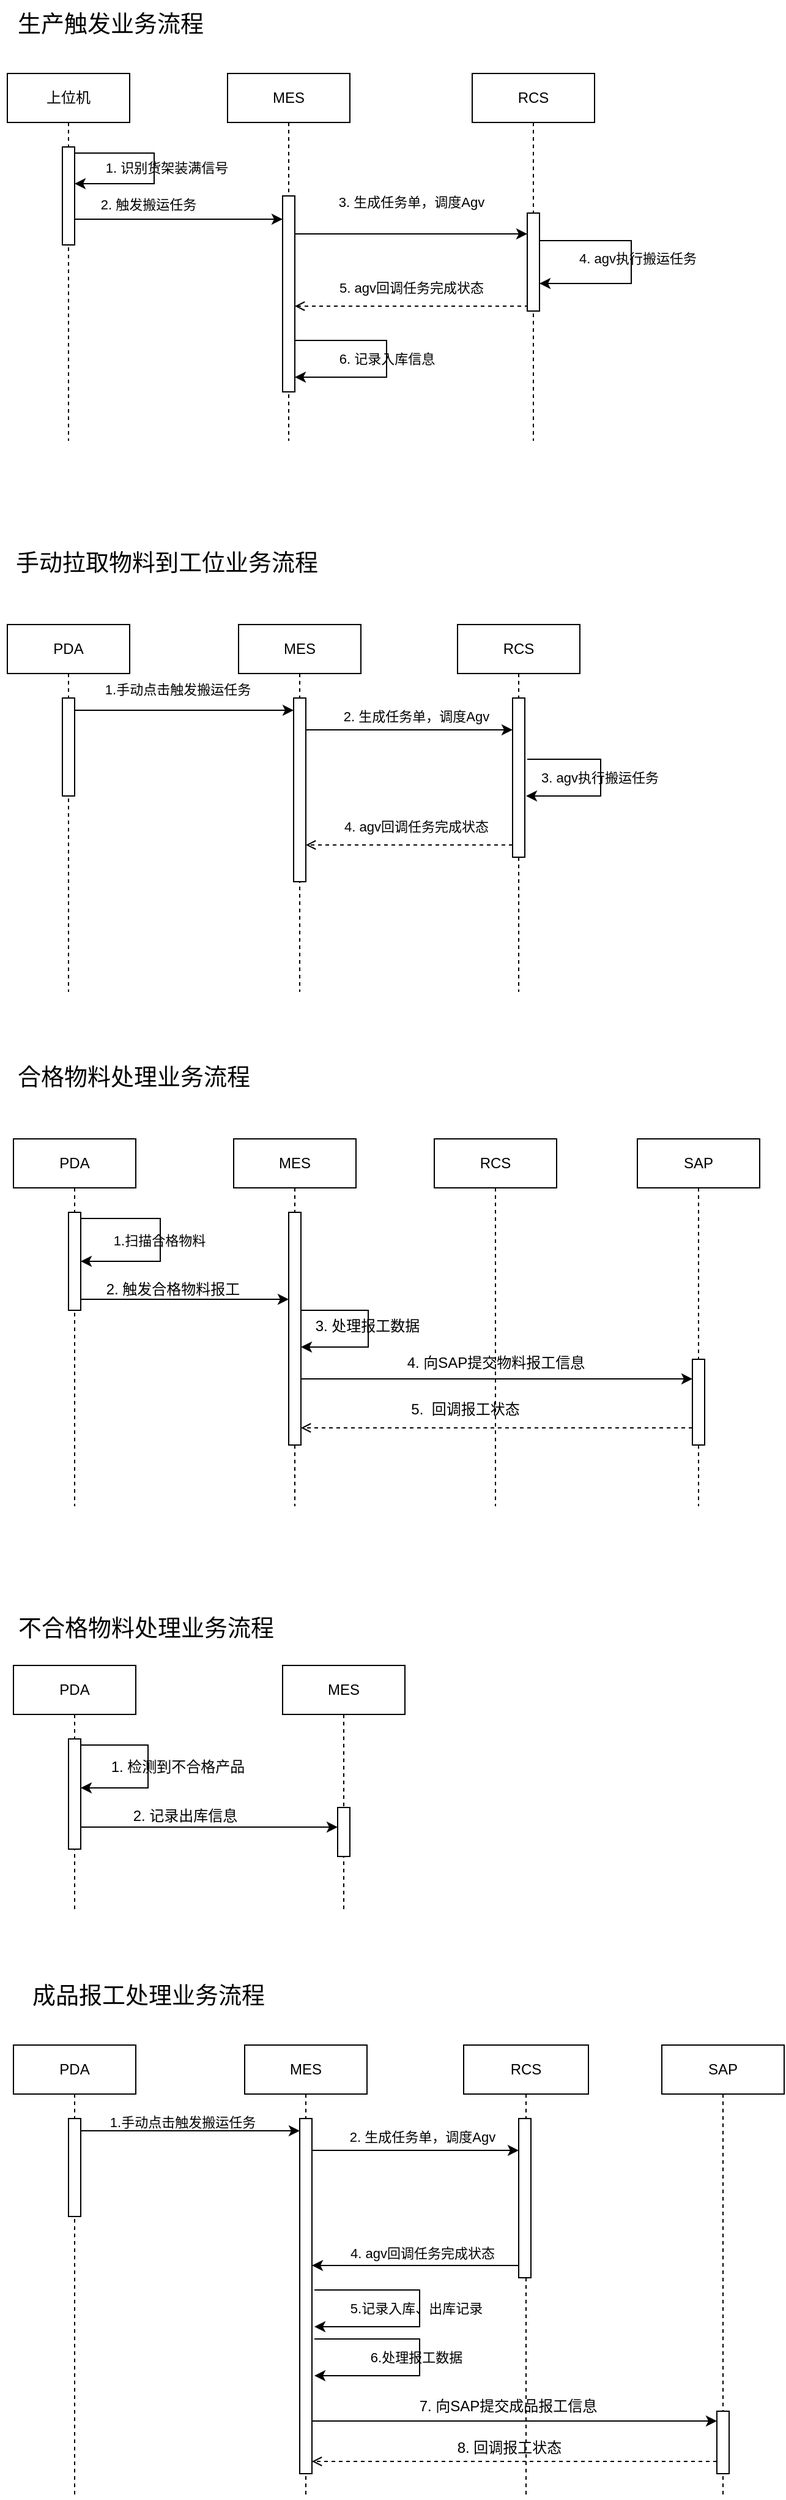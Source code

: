 <mxfile version="24.8.2">
  <diagram name="第 1 页" id="KBllRR8JV2qq2Y_q4-QD">
    <mxGraphModel dx="2100" dy="1138" grid="1" gridSize="10" guides="1" tooltips="1" connect="1" arrows="1" fold="1" page="1" pageScale="1" pageWidth="827" pageHeight="1169" math="0" shadow="0">
      <root>
        <mxCell id="0" />
        <mxCell id="1" parent="0" />
        <mxCell id="6QF6XNmBkioUWHS-vhsG-235" value="MES" style="shape=umlLifeline;perimeter=lifelinePerimeter;whiteSpace=wrap;html=1;container=1;dropTarget=0;collapsible=0;recursiveResize=0;outlineConnect=0;portConstraint=eastwest;newEdgeStyle={&quot;curved&quot;:0,&quot;rounded&quot;:0};" vertex="1" parent="1">
          <mxGeometry x="295" y="1420" width="100" height="200" as="geometry" />
        </mxCell>
        <mxCell id="6QF6XNmBkioUWHS-vhsG-241" value="" style="html=1;points=[[0,0,0,0,5],[0,1,0,0,-5],[1,0,0,0,5],[1,1,0,0,-5]];perimeter=orthogonalPerimeter;outlineConnect=0;targetShapes=umlLifeline;portConstraint=eastwest;newEdgeStyle={&quot;curved&quot;:0,&quot;rounded&quot;:0};" vertex="1" parent="6QF6XNmBkioUWHS-vhsG-235">
          <mxGeometry x="45" y="116" width="10" height="40" as="geometry" />
        </mxCell>
        <mxCell id="6QF6XNmBkioUWHS-vhsG-93" value="上位机" style="shape=umlLifeline;perimeter=lifelinePerimeter;whiteSpace=wrap;html=1;container=1;dropTarget=0;collapsible=0;recursiveResize=0;outlineConnect=0;portConstraint=eastwest;newEdgeStyle={&quot;curved&quot;:0,&quot;rounded&quot;:0};" vertex="1" parent="1">
          <mxGeometry x="70" y="120" width="100" height="300" as="geometry" />
        </mxCell>
        <mxCell id="6QF6XNmBkioUWHS-vhsG-96" value="" style="html=1;points=[[0,0,0,0,5],[0,1,0,0,-5],[1,0,0,0,5],[1,1,0,0,-5]];perimeter=orthogonalPerimeter;outlineConnect=0;targetShapes=umlLifeline;portConstraint=eastwest;newEdgeStyle={&quot;curved&quot;:0,&quot;rounded&quot;:0};" vertex="1" parent="6QF6XNmBkioUWHS-vhsG-93">
          <mxGeometry x="45" y="60" width="10" height="80" as="geometry" />
        </mxCell>
        <mxCell id="6QF6XNmBkioUWHS-vhsG-98" style="edgeStyle=orthogonalEdgeStyle;rounded=0;orthogonalLoop=1;jettySize=auto;html=1;curved=0;exitX=1;exitY=0;exitDx=0;exitDy=5;exitPerimeter=0;" edge="1" parent="6QF6XNmBkioUWHS-vhsG-93" source="6QF6XNmBkioUWHS-vhsG-96" target="6QF6XNmBkioUWHS-vhsG-96">
          <mxGeometry relative="1" as="geometry">
            <Array as="points">
              <mxPoint x="120" y="65" />
              <mxPoint x="120" y="90" />
            </Array>
          </mxGeometry>
        </mxCell>
        <mxCell id="6QF6XNmBkioUWHS-vhsG-94" value="MES" style="shape=umlLifeline;perimeter=lifelinePerimeter;whiteSpace=wrap;html=1;container=1;dropTarget=0;collapsible=0;recursiveResize=0;outlineConnect=0;portConstraint=eastwest;newEdgeStyle={&quot;curved&quot;:0,&quot;rounded&quot;:0};" vertex="1" parent="1">
          <mxGeometry x="250" y="120" width="100" height="300" as="geometry" />
        </mxCell>
        <mxCell id="6QF6XNmBkioUWHS-vhsG-97" value="" style="html=1;points=[[0,0,0,0,5],[0,1,0,0,-5],[1,0,0,0,5],[1,1,0,0,-5]];perimeter=orthogonalPerimeter;outlineConnect=0;targetShapes=umlLifeline;portConstraint=eastwest;newEdgeStyle={&quot;curved&quot;:0,&quot;rounded&quot;:0};" vertex="1" parent="6QF6XNmBkioUWHS-vhsG-94">
          <mxGeometry x="45" y="100" width="10" height="160" as="geometry" />
        </mxCell>
        <mxCell id="6QF6XNmBkioUWHS-vhsG-126" style="edgeStyle=orthogonalEdgeStyle;rounded=0;orthogonalLoop=1;jettySize=auto;html=1;curved=0;" edge="1" parent="6QF6XNmBkioUWHS-vhsG-94" source="6QF6XNmBkioUWHS-vhsG-97" target="6QF6XNmBkioUWHS-vhsG-94">
          <mxGeometry relative="1" as="geometry">
            <mxPoint x="80" y="200" as="sourcePoint" />
            <mxPoint x="80" y="275" as="targetPoint" />
            <Array as="points">
              <mxPoint x="70" y="220" />
            </Array>
          </mxGeometry>
        </mxCell>
        <mxCell id="6QF6XNmBkioUWHS-vhsG-95" value="RCS" style="shape=umlLifeline;perimeter=lifelinePerimeter;whiteSpace=wrap;html=1;container=1;dropTarget=0;collapsible=0;recursiveResize=0;outlineConnect=0;portConstraint=eastwest;newEdgeStyle={&quot;curved&quot;:0,&quot;rounded&quot;:0};" vertex="1" parent="1">
          <mxGeometry x="450" y="120" width="100" height="300" as="geometry" />
        </mxCell>
        <mxCell id="6QF6XNmBkioUWHS-vhsG-104" value="" style="html=1;points=[[0,0,0,0,5],[0,1,0,0,-5],[1,0,0,0,5],[1,1,0,0,-5]];perimeter=orthogonalPerimeter;outlineConnect=0;targetShapes=umlLifeline;portConstraint=eastwest;newEdgeStyle={&quot;curved&quot;:0,&quot;rounded&quot;:0};" vertex="1" parent="6QF6XNmBkioUWHS-vhsG-95">
          <mxGeometry x="45" y="114" width="10" height="80" as="geometry" />
        </mxCell>
        <mxCell id="6QF6XNmBkioUWHS-vhsG-109" style="edgeStyle=orthogonalEdgeStyle;rounded=0;orthogonalLoop=1;jettySize=auto;html=1;curved=0;exitX=1;exitY=0;exitDx=0;exitDy=5;exitPerimeter=0;" edge="1" parent="6QF6XNmBkioUWHS-vhsG-95">
          <mxGeometry relative="1" as="geometry">
            <mxPoint x="55" y="136.5" as="sourcePoint" />
            <mxPoint x="55" y="171.5" as="targetPoint" />
            <Array as="points">
              <mxPoint x="130" y="136.5" />
              <mxPoint x="130" y="171.5" />
            </Array>
          </mxGeometry>
        </mxCell>
        <mxCell id="6QF6XNmBkioUWHS-vhsG-102" value="&lt;span style=&quot;font-size: 11px;&quot;&gt;1. 识别货架装满信号&lt;/span&gt;" style="text;html=1;align=center;verticalAlign=middle;resizable=0;points=[];autosize=1;strokeColor=none;fillColor=none;fontSize=11;" vertex="1" parent="1">
          <mxGeometry x="140" y="182" width="120" height="30" as="geometry" />
        </mxCell>
        <mxCell id="6QF6XNmBkioUWHS-vhsG-105" style="edgeStyle=orthogonalEdgeStyle;rounded=0;orthogonalLoop=1;jettySize=auto;html=1;curved=0;exitX=1;exitY=0;exitDx=0;exitDy=5;exitPerimeter=0;" edge="1" parent="1" target="6QF6XNmBkioUWHS-vhsG-104">
          <mxGeometry relative="1" as="geometry">
            <mxPoint x="305" y="250" as="sourcePoint" />
            <mxPoint x="480" y="250" as="targetPoint" />
            <Array as="points">
              <mxPoint x="305" y="251" />
            </Array>
          </mxGeometry>
        </mxCell>
        <mxCell id="6QF6XNmBkioUWHS-vhsG-106" value="&lt;font style=&quot;font-size: 11px;&quot;&gt;3. 生成任务单，调度Agv&lt;/font&gt;" style="text;html=1;align=center;verticalAlign=middle;resizable=0;points=[];autosize=1;strokeColor=none;fillColor=none;fontSize=11;" vertex="1" parent="1">
          <mxGeometry x="330" y="210" width="140" height="30" as="geometry" />
        </mxCell>
        <mxCell id="6QF6XNmBkioUWHS-vhsG-108" style="edgeStyle=orthogonalEdgeStyle;rounded=0;orthogonalLoop=1;jettySize=auto;html=1;curved=0;exitX=0;exitY=1;exitDx=0;exitDy=-5;exitPerimeter=0;dashed=1;endArrow=open;endFill=0;" edge="1" parent="1" source="6QF6XNmBkioUWHS-vhsG-104" target="6QF6XNmBkioUWHS-vhsG-97">
          <mxGeometry relative="1" as="geometry">
            <Array as="points">
              <mxPoint x="350" y="310" />
              <mxPoint x="350" y="310" />
            </Array>
          </mxGeometry>
        </mxCell>
        <mxCell id="6QF6XNmBkioUWHS-vhsG-110" value="4. agv执行搬运任务" style="text;html=1;align=center;verticalAlign=middle;resizable=0;points=[];autosize=1;strokeColor=none;fillColor=none;fontSize=11;" vertex="1" parent="1">
          <mxGeometry x="525" y="256" width="120" height="30" as="geometry" />
        </mxCell>
        <mxCell id="6QF6XNmBkioUWHS-vhsG-112" value="&lt;span style=&quot;font-size: 11px;&quot;&gt;5. agv回调任务完成状态&lt;/span&gt;" style="text;html=1;align=center;verticalAlign=middle;resizable=0;points=[];autosize=1;strokeColor=none;fillColor=none;fontSize=11;" vertex="1" parent="1">
          <mxGeometry x="330" y="280" width="140" height="30" as="geometry" />
        </mxCell>
        <mxCell id="6QF6XNmBkioUWHS-vhsG-128" style="edgeStyle=orthogonalEdgeStyle;rounded=0;orthogonalLoop=1;jettySize=auto;html=1;curved=0;exitX=1;exitY=0;exitDx=0;exitDy=5;exitPerimeter=0;" edge="1" parent="1">
          <mxGeometry relative="1" as="geometry">
            <mxPoint x="305" y="338" as="sourcePoint" />
            <mxPoint x="305" y="368" as="targetPoint" />
            <Array as="points">
              <mxPoint x="380" y="338" />
              <mxPoint x="380" y="368" />
            </Array>
          </mxGeometry>
        </mxCell>
        <mxCell id="6QF6XNmBkioUWHS-vhsG-129" value="6. 记录入库信息" style="text;html=1;align=center;verticalAlign=middle;resizable=0;points=[];autosize=1;strokeColor=none;fillColor=none;fontSize=11;" vertex="1" parent="1">
          <mxGeometry x="330" y="338" width="100" height="30" as="geometry" />
        </mxCell>
        <mxCell id="6QF6XNmBkioUWHS-vhsG-134" value="PDA" style="shape=umlLifeline;perimeter=lifelinePerimeter;whiteSpace=wrap;html=1;container=1;dropTarget=0;collapsible=0;recursiveResize=0;outlineConnect=0;portConstraint=eastwest;newEdgeStyle={&quot;curved&quot;:0,&quot;rounded&quot;:0};" vertex="1" parent="1">
          <mxGeometry x="70" y="570" width="100" height="300" as="geometry" />
        </mxCell>
        <mxCell id="6QF6XNmBkioUWHS-vhsG-141" value="" style="html=1;points=[[0,0,0,0,5],[0,1,0,0,-5],[1,0,0,0,5],[1,1,0,0,-5]];perimeter=orthogonalPerimeter;outlineConnect=0;targetShapes=umlLifeline;portConstraint=eastwest;newEdgeStyle={&quot;curved&quot;:0,&quot;rounded&quot;:0};" vertex="1" parent="6QF6XNmBkioUWHS-vhsG-134">
          <mxGeometry x="45" y="60" width="10" height="80" as="geometry" />
        </mxCell>
        <mxCell id="6QF6XNmBkioUWHS-vhsG-135" value="RCS" style="shape=umlLifeline;perimeter=lifelinePerimeter;whiteSpace=wrap;html=1;container=1;dropTarget=0;collapsible=0;recursiveResize=0;outlineConnect=0;portConstraint=eastwest;newEdgeStyle={&quot;curved&quot;:0,&quot;rounded&quot;:0};" vertex="1" parent="1">
          <mxGeometry x="438" y="570" width="100" height="300" as="geometry" />
        </mxCell>
        <mxCell id="6QF6XNmBkioUWHS-vhsG-145" value="" style="html=1;points=[[0,0,0,0,5],[0,1,0,0,-5],[1,0,0,0,5],[1,1,0,0,-5]];perimeter=orthogonalPerimeter;outlineConnect=0;targetShapes=umlLifeline;portConstraint=eastwest;newEdgeStyle={&quot;curved&quot;:0,&quot;rounded&quot;:0};" vertex="1" parent="6QF6XNmBkioUWHS-vhsG-135">
          <mxGeometry x="45" y="60" width="10" height="130" as="geometry" />
        </mxCell>
        <mxCell id="6QF6XNmBkioUWHS-vhsG-136" value="MES" style="shape=umlLifeline;perimeter=lifelinePerimeter;whiteSpace=wrap;html=1;container=1;dropTarget=0;collapsible=0;recursiveResize=0;outlineConnect=0;portConstraint=eastwest;newEdgeStyle={&quot;curved&quot;:0,&quot;rounded&quot;:0};" vertex="1" parent="1">
          <mxGeometry x="259" y="570" width="100" height="300" as="geometry" />
        </mxCell>
        <mxCell id="6QF6XNmBkioUWHS-vhsG-147" value="" style="html=1;points=[[0,0,0,0,5],[0,1,0,0,-5],[1,0,0,0,5],[1,1,0,0,-5]];perimeter=orthogonalPerimeter;outlineConnect=0;targetShapes=umlLifeline;portConstraint=eastwest;newEdgeStyle={&quot;curved&quot;:0,&quot;rounded&quot;:0};" vertex="1" parent="6QF6XNmBkioUWHS-vhsG-136">
          <mxGeometry x="45" y="60" width="10" height="150" as="geometry" />
        </mxCell>
        <mxCell id="6QF6XNmBkioUWHS-vhsG-137" value="2. 触发搬运任务" style="text;html=1;align=center;verticalAlign=middle;resizable=0;points=[];autosize=1;strokeColor=none;fillColor=none;fontSize=11;" vertex="1" parent="1">
          <mxGeometry x="135" y="212" width="100" height="30" as="geometry" />
        </mxCell>
        <mxCell id="6QF6XNmBkioUWHS-vhsG-140" style="edgeStyle=orthogonalEdgeStyle;rounded=0;orthogonalLoop=1;jettySize=auto;html=1;curved=0;exitX=1;exitY=1;exitDx=0;exitDy=-5;exitPerimeter=0;" edge="1" parent="1">
          <mxGeometry relative="1" as="geometry">
            <mxPoint x="125" y="239" as="sourcePoint" />
            <mxPoint x="295" y="239" as="targetPoint" />
            <Array as="points">
              <mxPoint x="260" y="239" />
              <mxPoint x="260" y="239" />
            </Array>
          </mxGeometry>
        </mxCell>
        <mxCell id="6QF6XNmBkioUWHS-vhsG-149" style="edgeStyle=orthogonalEdgeStyle;rounded=0;orthogonalLoop=1;jettySize=auto;html=1;curved=0;exitX=1;exitY=0;exitDx=0;exitDy=5;exitPerimeter=0;entryX=0;entryY=0;entryDx=0;entryDy=5;entryPerimeter=0;" edge="1" parent="1">
          <mxGeometry relative="1" as="geometry">
            <mxPoint x="125" y="640" as="sourcePoint" />
            <mxPoint x="304" y="640" as="targetPoint" />
          </mxGeometry>
        </mxCell>
        <mxCell id="6QF6XNmBkioUWHS-vhsG-151" style="edgeStyle=orthogonalEdgeStyle;rounded=0;orthogonalLoop=1;jettySize=auto;html=1;curved=0;exitX=1;exitY=0;exitDx=0;exitDy=5;exitPerimeter=0;entryX=0;entryY=0;entryDx=0;entryDy=5;entryPerimeter=0;" edge="1" parent="1">
          <mxGeometry relative="1" as="geometry">
            <mxPoint x="314" y="656" as="sourcePoint" />
            <mxPoint x="483" y="656" as="targetPoint" />
          </mxGeometry>
        </mxCell>
        <mxCell id="6QF6XNmBkioUWHS-vhsG-152" value="1.手动点击触发搬运任务" style="text;html=1;align=center;verticalAlign=middle;resizable=0;points=[];autosize=1;strokeColor=none;fillColor=none;fontSize=11;" vertex="1" parent="1">
          <mxGeometry x="139" y="608" width="140" height="30" as="geometry" />
        </mxCell>
        <mxCell id="6QF6XNmBkioUWHS-vhsG-154" value="&lt;span style=&quot;color: rgba(0, 0, 0, 0); font-family: monospace; font-size: 0px; text-align: start;&quot;&gt;%3CmxGraphModel%3E%3Croot%3E%3CmxCell%20id%3D%220%22%2F%3E%3CmxCell%20id%3D%221%22%20parent%3D%220%22%2F%3E%3CmxCell%20id%3D%222%22%20value%3D%22%26lt%3Bfont%20style%3D%26quot%3Bfont-size%3A%2011px%3B%26quot%3B%26gt%3B3.%20%E7%94%9F%E6%88%90%E4%BB%BB%E5%8A%A1%E5%8D%95%EF%BC%8C%E8%B0%83%E5%BA%A6Agv%26lt%3B%2Ffont%26gt%3B%22%20style%3D%22text%3Bhtml%3D1%3Balign%3Dcenter%3BverticalAlign%3Dmiddle%3Bresizable%3D0%3Bpoints%3D%5B%5D%3Bautosize%3D1%3BstrokeColor%3Dnone%3BfillColor%3Dnone%3BfontSize%3D11%3B%22%20vertex%3D%221%22%20parent%3D%221%22%3E%3CmxGeometry%20x%3D%22330%22%20y%3D%22210%22%20width%3D%22140%22%20height%3D%2230%22%20as%3D%22geometry%22%2F%3E%3C%2FmxCell%3E%3C%2Froot%3E%3C%2FmxGraphModel%3E&lt;/span&gt;" style="text;html=1;align=center;verticalAlign=middle;resizable=0;points=[];autosize=1;strokeColor=none;fillColor=none;" vertex="1" parent="1">
          <mxGeometry x="374" y="618" width="20" height="30" as="geometry" />
        </mxCell>
        <mxCell id="6QF6XNmBkioUWHS-vhsG-156" value="&lt;font style=&quot;font-size: 11px;&quot;&gt;2. 生成任务单，调度Agv&lt;/font&gt;" style="text;html=1;align=center;verticalAlign=middle;resizable=0;points=[];autosize=1;strokeColor=none;fillColor=none;fontSize=11;" vertex="1" parent="1">
          <mxGeometry x="334" y="630" width="140" height="30" as="geometry" />
        </mxCell>
        <mxCell id="6QF6XNmBkioUWHS-vhsG-157" style="edgeStyle=orthogonalEdgeStyle;rounded=0;orthogonalLoop=1;jettySize=auto;html=1;curved=0;exitX=1;exitY=0;exitDx=0;exitDy=5;exitPerimeter=0;" edge="1" parent="1">
          <mxGeometry relative="1" as="geometry">
            <mxPoint x="495" y="680" as="sourcePoint" />
            <mxPoint x="494" y="710" as="targetPoint" />
            <Array as="points">
              <mxPoint x="555" y="680" />
              <mxPoint x="555" y="710" />
            </Array>
          </mxGeometry>
        </mxCell>
        <mxCell id="6QF6XNmBkioUWHS-vhsG-159" value="3. agv执行搬运任务" style="text;html=1;align=center;verticalAlign=middle;resizable=0;points=[];autosize=1;strokeColor=none;fillColor=none;fontSize=11;" vertex="1" parent="1">
          <mxGeometry x="494" y="680" width="120" height="30" as="geometry" />
        </mxCell>
        <mxCell id="6QF6XNmBkioUWHS-vhsG-160" style="edgeStyle=orthogonalEdgeStyle;rounded=0;orthogonalLoop=1;jettySize=auto;html=1;curved=0;exitX=0;exitY=1;exitDx=0;exitDy=-5;exitPerimeter=0;dashed=1;endArrow=open;endFill=0;" edge="1" parent="1">
          <mxGeometry relative="1" as="geometry">
            <mxPoint x="483" y="750" as="sourcePoint" />
            <mxPoint x="314" y="750" as="targetPoint" />
            <Array as="points">
              <mxPoint x="354" y="750" />
              <mxPoint x="354" y="750" />
            </Array>
          </mxGeometry>
        </mxCell>
        <mxCell id="6QF6XNmBkioUWHS-vhsG-162" value="&lt;span style=&quot;font-size: 11px;&quot;&gt;4. agv回调任务完成状态&lt;/span&gt;" style="text;html=1;align=center;verticalAlign=middle;resizable=0;points=[];autosize=1;strokeColor=none;fillColor=none;fontSize=11;" vertex="1" parent="1">
          <mxGeometry x="334" y="720" width="140" height="30" as="geometry" />
        </mxCell>
        <mxCell id="6QF6XNmBkioUWHS-vhsG-204" value="PDA" style="shape=umlLifeline;perimeter=lifelinePerimeter;whiteSpace=wrap;html=1;container=1;dropTarget=0;collapsible=0;recursiveResize=0;outlineConnect=0;portConstraint=eastwest;newEdgeStyle={&quot;curved&quot;:0,&quot;rounded&quot;:0};" vertex="1" parent="1">
          <mxGeometry x="75" y="990" width="100" height="300" as="geometry" />
        </mxCell>
        <mxCell id="6QF6XNmBkioUWHS-vhsG-206" value="" style="html=1;points=[[0,0,0,0,5],[0,1,0,0,-5],[1,0,0,0,5],[1,1,0,0,-5]];perimeter=orthogonalPerimeter;outlineConnect=0;targetShapes=umlLifeline;portConstraint=eastwest;newEdgeStyle={&quot;curved&quot;:0,&quot;rounded&quot;:0};" vertex="1" parent="6QF6XNmBkioUWHS-vhsG-204">
          <mxGeometry x="45" y="60" width="10" height="80" as="geometry" />
        </mxCell>
        <mxCell id="6QF6XNmBkioUWHS-vhsG-214" style="edgeStyle=orthogonalEdgeStyle;rounded=0;orthogonalLoop=1;jettySize=auto;html=1;curved=0;exitX=1;exitY=0;exitDx=0;exitDy=5;exitPerimeter=0;" edge="1" parent="6QF6XNmBkioUWHS-vhsG-204" source="6QF6XNmBkioUWHS-vhsG-206" target="6QF6XNmBkioUWHS-vhsG-206">
          <mxGeometry relative="1" as="geometry">
            <Array as="points">
              <mxPoint x="120" y="65" />
              <mxPoint x="120" y="100" />
            </Array>
          </mxGeometry>
        </mxCell>
        <mxCell id="6QF6XNmBkioUWHS-vhsG-210" value="MES" style="shape=umlLifeline;perimeter=lifelinePerimeter;whiteSpace=wrap;html=1;container=1;dropTarget=0;collapsible=0;recursiveResize=0;outlineConnect=0;portConstraint=eastwest;newEdgeStyle={&quot;curved&quot;:0,&quot;rounded&quot;:0};" vertex="1" parent="1">
          <mxGeometry x="255" y="990" width="100" height="300" as="geometry" />
        </mxCell>
        <mxCell id="6QF6XNmBkioUWHS-vhsG-211" value="" style="html=1;points=[[0,0,0,0,5],[0,1,0,0,-5],[1,0,0,0,5],[1,1,0,0,-5]];perimeter=orthogonalPerimeter;outlineConnect=0;targetShapes=umlLifeline;portConstraint=eastwest;newEdgeStyle={&quot;curved&quot;:0,&quot;rounded&quot;:0};" vertex="1" parent="6QF6XNmBkioUWHS-vhsG-210">
          <mxGeometry x="45" y="60" width="10" height="190" as="geometry" />
        </mxCell>
        <mxCell id="6QF6XNmBkioUWHS-vhsG-215" value="1.扫描合格物料" style="text;html=1;align=center;verticalAlign=middle;resizable=0;points=[];autosize=1;strokeColor=none;fillColor=none;fontSize=11;" vertex="1" parent="1">
          <mxGeometry x="144" y="1058" width="100" height="30" as="geometry" />
        </mxCell>
        <mxCell id="6QF6XNmBkioUWHS-vhsG-216" style="edgeStyle=orthogonalEdgeStyle;rounded=0;orthogonalLoop=1;jettySize=auto;html=1;curved=0;exitX=1;exitY=1;exitDx=0;exitDy=-5;exitPerimeter=0;entryX=0;entryY=1;entryDx=0;entryDy=-5;entryPerimeter=0;" edge="1" parent="1">
          <mxGeometry relative="1" as="geometry">
            <mxPoint x="130" y="1121" as="sourcePoint" />
            <mxPoint x="300" y="1121" as="targetPoint" />
          </mxGeometry>
        </mxCell>
        <mxCell id="6QF6XNmBkioUWHS-vhsG-217" value="2. 触发合格物料报工" style="text;html=1;align=center;verticalAlign=middle;resizable=0;points=[];autosize=1;strokeColor=none;fillColor=none;" vertex="1" parent="1">
          <mxGeometry x="140" y="1098" width="130" height="30" as="geometry" />
        </mxCell>
        <mxCell id="6QF6XNmBkioUWHS-vhsG-218" value="RCS" style="shape=umlLifeline;perimeter=lifelinePerimeter;whiteSpace=wrap;html=1;container=1;dropTarget=0;collapsible=0;recursiveResize=0;outlineConnect=0;portConstraint=eastwest;newEdgeStyle={&quot;curved&quot;:0,&quot;rounded&quot;:0};" vertex="1" parent="1">
          <mxGeometry x="419" y="990" width="100" height="300" as="geometry" />
        </mxCell>
        <mxCell id="6QF6XNmBkioUWHS-vhsG-223" value="SAP" style="shape=umlLifeline;perimeter=lifelinePerimeter;whiteSpace=wrap;html=1;container=1;dropTarget=0;collapsible=0;recursiveResize=0;outlineConnect=0;portConstraint=eastwest;newEdgeStyle={&quot;curved&quot;:0,&quot;rounded&quot;:0};" vertex="1" parent="1">
          <mxGeometry x="585" y="990" width="100" height="300" as="geometry" />
        </mxCell>
        <mxCell id="6QF6XNmBkioUWHS-vhsG-224" value="" style="html=1;points=[[0,0,0,0,5],[0,1,0,0,-5],[1,0,0,0,5],[1,1,0,0,-5]];perimeter=orthogonalPerimeter;outlineConnect=0;targetShapes=umlLifeline;portConstraint=eastwest;newEdgeStyle={&quot;curved&quot;:0,&quot;rounded&quot;:0};" vertex="1" parent="6QF6XNmBkioUWHS-vhsG-223">
          <mxGeometry x="45" y="180" width="10" height="70" as="geometry" />
        </mxCell>
        <mxCell id="6QF6XNmBkioUWHS-vhsG-229" style="edgeStyle=orthogonalEdgeStyle;rounded=0;orthogonalLoop=1;jettySize=auto;html=1;curved=0;" edge="1" parent="1">
          <mxGeometry relative="1" as="geometry">
            <mxPoint x="310" y="1186" as="sourcePoint" />
            <mxPoint x="630" y="1186" as="targetPoint" />
            <Array as="points">
              <mxPoint x="385" y="1186" />
              <mxPoint x="385" y="1186" />
            </Array>
          </mxGeometry>
        </mxCell>
        <mxCell id="6QF6XNmBkioUWHS-vhsG-230" style="edgeStyle=orthogonalEdgeStyle;rounded=0;orthogonalLoop=1;jettySize=auto;html=1;curved=0;" edge="1" parent="1">
          <mxGeometry relative="1" as="geometry">
            <mxPoint x="310" y="1130" as="sourcePoint" />
            <mxPoint x="310" y="1160" as="targetPoint" />
            <Array as="points">
              <mxPoint x="365" y="1160" />
            </Array>
          </mxGeometry>
        </mxCell>
        <mxCell id="6QF6XNmBkioUWHS-vhsG-231" value="3. 处理报工数据" style="text;html=1;align=center;verticalAlign=middle;resizable=0;points=[];autosize=1;strokeColor=none;fillColor=none;" vertex="1" parent="1">
          <mxGeometry x="309" y="1128" width="110" height="30" as="geometry" />
        </mxCell>
        <mxCell id="6QF6XNmBkioUWHS-vhsG-232" value="4. 向SAP提交物料报工信息" style="text;html=1;align=center;verticalAlign=middle;resizable=0;points=[];autosize=1;strokeColor=none;fillColor=none;" vertex="1" parent="1">
          <mxGeometry x="384" y="1158" width="170" height="30" as="geometry" />
        </mxCell>
        <mxCell id="6QF6XNmBkioUWHS-vhsG-234" value="PDA" style="shape=umlLifeline;perimeter=lifelinePerimeter;whiteSpace=wrap;html=1;container=1;dropTarget=0;collapsible=0;recursiveResize=0;outlineConnect=0;portConstraint=eastwest;newEdgeStyle={&quot;curved&quot;:0,&quot;rounded&quot;:0};" vertex="1" parent="1">
          <mxGeometry x="75" y="1420" width="100" height="200" as="geometry" />
        </mxCell>
        <mxCell id="6QF6XNmBkioUWHS-vhsG-237" value="" style="html=1;points=[[0,0,0,0,5],[0,1,0,0,-5],[1,0,0,0,5],[1,1,0,0,-5]];perimeter=orthogonalPerimeter;outlineConnect=0;targetShapes=umlLifeline;portConstraint=eastwest;newEdgeStyle={&quot;curved&quot;:0,&quot;rounded&quot;:0};" vertex="1" parent="6QF6XNmBkioUWHS-vhsG-234">
          <mxGeometry x="45" y="60" width="10" height="90" as="geometry" />
        </mxCell>
        <mxCell id="6QF6XNmBkioUWHS-vhsG-238" style="edgeStyle=orthogonalEdgeStyle;rounded=0;orthogonalLoop=1;jettySize=auto;html=1;curved=0;exitX=1;exitY=0;exitDx=0;exitDy=5;exitPerimeter=0;" edge="1" parent="6QF6XNmBkioUWHS-vhsG-234" source="6QF6XNmBkioUWHS-vhsG-237" target="6QF6XNmBkioUWHS-vhsG-237">
          <mxGeometry relative="1" as="geometry">
            <Array as="points">
              <mxPoint x="110" y="65" />
              <mxPoint x="110" y="100" />
            </Array>
          </mxGeometry>
        </mxCell>
        <mxCell id="6QF6XNmBkioUWHS-vhsG-243" style="edgeStyle=orthogonalEdgeStyle;rounded=0;orthogonalLoop=1;jettySize=auto;html=1;curved=0;exitX=1;exitY=1;exitDx=0;exitDy=-5;exitPerimeter=0;entryX=0;entryY=1;entryDx=0;entryDy=-5;entryPerimeter=0;" edge="1" parent="6QF6XNmBkioUWHS-vhsG-234">
          <mxGeometry relative="1" as="geometry">
            <mxPoint x="55" y="132" as="sourcePoint" />
            <mxPoint x="265" y="132" as="targetPoint" />
          </mxGeometry>
        </mxCell>
        <mxCell id="6QF6XNmBkioUWHS-vhsG-239" value="1. 检测到不合格产品" style="text;html=1;align=center;verticalAlign=middle;resizable=0;points=[];autosize=1;strokeColor=none;fillColor=none;" vertex="1" parent="1">
          <mxGeometry x="144" y="1488" width="130" height="30" as="geometry" />
        </mxCell>
        <mxCell id="6QF6XNmBkioUWHS-vhsG-244" value="2. 记录出库信息" style="text;html=1;align=center;verticalAlign=middle;resizable=0;points=[];autosize=1;strokeColor=none;fillColor=none;" vertex="1" parent="1">
          <mxGeometry x="160" y="1528" width="110" height="30" as="geometry" />
        </mxCell>
        <mxCell id="6QF6XNmBkioUWHS-vhsG-260" value="PDA" style="shape=umlLifeline;perimeter=lifelinePerimeter;whiteSpace=wrap;html=1;container=1;dropTarget=0;collapsible=0;recursiveResize=0;outlineConnect=0;portConstraint=eastwest;newEdgeStyle={&quot;curved&quot;:0,&quot;rounded&quot;:0};" vertex="1" parent="1">
          <mxGeometry x="75" y="1730" width="100" height="370" as="geometry" />
        </mxCell>
        <mxCell id="6QF6XNmBkioUWHS-vhsG-261" value="" style="html=1;points=[[0,0,0,0,5],[0,1,0,0,-5],[1,0,0,0,5],[1,1,0,0,-5]];perimeter=orthogonalPerimeter;outlineConnect=0;targetShapes=umlLifeline;portConstraint=eastwest;newEdgeStyle={&quot;curved&quot;:0,&quot;rounded&quot;:0};" vertex="1" parent="6QF6XNmBkioUWHS-vhsG-260">
          <mxGeometry x="45" y="60" width="10" height="80" as="geometry" />
        </mxCell>
        <mxCell id="6QF6XNmBkioUWHS-vhsG-262" value="RCS" style="shape=umlLifeline;perimeter=lifelinePerimeter;whiteSpace=wrap;html=1;container=1;dropTarget=0;collapsible=0;recursiveResize=0;outlineConnect=0;portConstraint=eastwest;newEdgeStyle={&quot;curved&quot;:0,&quot;rounded&quot;:0};" vertex="1" parent="1">
          <mxGeometry x="443" y="1730" width="102" height="370" as="geometry" />
        </mxCell>
        <mxCell id="6QF6XNmBkioUWHS-vhsG-263" value="" style="html=1;points=[[0,0,0,0,5],[0,1,0,0,-5],[1,0,0,0,5],[1,1,0,0,-5]];perimeter=orthogonalPerimeter;outlineConnect=0;targetShapes=umlLifeline;portConstraint=eastwest;newEdgeStyle={&quot;curved&quot;:0,&quot;rounded&quot;:0};" vertex="1" parent="6QF6XNmBkioUWHS-vhsG-262">
          <mxGeometry x="45" y="60" width="10" height="130" as="geometry" />
        </mxCell>
        <mxCell id="6QF6XNmBkioUWHS-vhsG-264" value="MES" style="shape=umlLifeline;perimeter=lifelinePerimeter;whiteSpace=wrap;html=1;container=1;dropTarget=0;collapsible=0;recursiveResize=0;outlineConnect=0;portConstraint=eastwest;newEdgeStyle={&quot;curved&quot;:0,&quot;rounded&quot;:0};" vertex="1" parent="1">
          <mxGeometry x="264" y="1730" width="100" height="370" as="geometry" />
        </mxCell>
        <mxCell id="6QF6XNmBkioUWHS-vhsG-265" value="" style="html=1;points=[[0,0,0,0,5],[0,1,0,0,-5],[1,0,0,0,5],[1,1,0,0,-5]];perimeter=orthogonalPerimeter;outlineConnect=0;targetShapes=umlLifeline;portConstraint=eastwest;newEdgeStyle={&quot;curved&quot;:0,&quot;rounded&quot;:0};" vertex="1" parent="6QF6XNmBkioUWHS-vhsG-264">
          <mxGeometry x="45" y="60" width="10" height="290" as="geometry" />
        </mxCell>
        <mxCell id="6QF6XNmBkioUWHS-vhsG-266" style="edgeStyle=orthogonalEdgeStyle;rounded=0;orthogonalLoop=1;jettySize=auto;html=1;curved=0;exitX=1;exitY=0;exitDx=0;exitDy=5;exitPerimeter=0;entryX=0;entryY=0;entryDx=0;entryDy=5;entryPerimeter=0;" edge="1" parent="1">
          <mxGeometry relative="1" as="geometry">
            <mxPoint x="130" y="1800" as="sourcePoint" />
            <mxPoint x="309" y="1800" as="targetPoint" />
          </mxGeometry>
        </mxCell>
        <mxCell id="6QF6XNmBkioUWHS-vhsG-267" style="edgeStyle=orthogonalEdgeStyle;rounded=0;orthogonalLoop=1;jettySize=auto;html=1;curved=0;exitX=1;exitY=0;exitDx=0;exitDy=5;exitPerimeter=0;entryX=0;entryY=0;entryDx=0;entryDy=5;entryPerimeter=0;" edge="1" parent="1">
          <mxGeometry relative="1" as="geometry">
            <mxPoint x="319" y="1816" as="sourcePoint" />
            <mxPoint x="488" y="1816" as="targetPoint" />
          </mxGeometry>
        </mxCell>
        <mxCell id="6QF6XNmBkioUWHS-vhsG-268" value="1.手动点击触发搬运任务" style="text;html=1;align=center;verticalAlign=middle;resizable=0;points=[];autosize=1;strokeColor=none;fillColor=none;fontSize=11;" vertex="1" parent="1">
          <mxGeometry x="143" y="1778" width="140" height="30" as="geometry" />
        </mxCell>
        <mxCell id="6QF6XNmBkioUWHS-vhsG-269" value="&lt;span style=&quot;color: rgba(0, 0, 0, 0); font-family: monospace; font-size: 0px; text-align: start;&quot;&gt;%3CmxGraphModel%3E%3Croot%3E%3CmxCell%20id%3D%220%22%2F%3E%3CmxCell%20id%3D%221%22%20parent%3D%220%22%2F%3E%3CmxCell%20id%3D%222%22%20value%3D%22%26lt%3Bfont%20style%3D%26quot%3Bfont-size%3A%2011px%3B%26quot%3B%26gt%3B3.%20%E7%94%9F%E6%88%90%E4%BB%BB%E5%8A%A1%E5%8D%95%EF%BC%8C%E8%B0%83%E5%BA%A6Agv%26lt%3B%2Ffont%26gt%3B%22%20style%3D%22text%3Bhtml%3D1%3Balign%3Dcenter%3BverticalAlign%3Dmiddle%3Bresizable%3D0%3Bpoints%3D%5B%5D%3Bautosize%3D1%3BstrokeColor%3Dnone%3BfillColor%3Dnone%3BfontSize%3D11%3B%22%20vertex%3D%221%22%20parent%3D%221%22%3E%3CmxGeometry%20x%3D%22330%22%20y%3D%22210%22%20width%3D%22140%22%20height%3D%2230%22%20as%3D%22geometry%22%2F%3E%3C%2FmxCell%3E%3C%2Froot%3E%3C%2FmxGraphModel%3E&lt;/span&gt;" style="text;html=1;align=center;verticalAlign=middle;resizable=0;points=[];autosize=1;strokeColor=none;fillColor=none;" vertex="1" parent="1">
          <mxGeometry x="379" y="1778" width="20" height="30" as="geometry" />
        </mxCell>
        <mxCell id="6QF6XNmBkioUWHS-vhsG-270" value="&lt;font style=&quot;font-size: 11px;&quot;&gt;2. 生成任务单，调度Agv&lt;/font&gt;" style="text;html=1;align=center;verticalAlign=middle;resizable=0;points=[];autosize=1;strokeColor=none;fillColor=none;fontSize=11;" vertex="1" parent="1">
          <mxGeometry x="339" y="1790" width="140" height="30" as="geometry" />
        </mxCell>
        <mxCell id="6QF6XNmBkioUWHS-vhsG-272" style="edgeStyle=orthogonalEdgeStyle;rounded=0;orthogonalLoop=1;jettySize=auto;html=1;curved=0;exitX=0;exitY=1;exitDx=0;exitDy=-5;exitPerimeter=0;" edge="1" parent="1">
          <mxGeometry relative="1" as="geometry">
            <mxPoint x="488" y="1910" as="sourcePoint" />
            <mxPoint x="319" y="1910" as="targetPoint" />
            <Array as="points">
              <mxPoint x="359" y="1910" />
              <mxPoint x="359" y="1910" />
            </Array>
          </mxGeometry>
        </mxCell>
        <mxCell id="6QF6XNmBkioUWHS-vhsG-273" value="&lt;span style=&quot;font-size: 11px;&quot;&gt;4. agv回调任务完成状态&lt;/span&gt;" style="text;html=1;align=center;verticalAlign=middle;resizable=0;points=[];autosize=1;strokeColor=none;fillColor=none;fontSize=11;" vertex="1" parent="1">
          <mxGeometry x="339" y="1885" width="140" height="30" as="geometry" />
        </mxCell>
        <mxCell id="6QF6XNmBkioUWHS-vhsG-275" value="SAP" style="shape=umlLifeline;perimeter=lifelinePerimeter;whiteSpace=wrap;html=1;container=1;dropTarget=0;collapsible=0;recursiveResize=0;outlineConnect=0;portConstraint=eastwest;newEdgeStyle={&quot;curved&quot;:0,&quot;rounded&quot;:0};" vertex="1" parent="1">
          <mxGeometry x="605" y="1730" width="100" height="370" as="geometry" />
        </mxCell>
        <mxCell id="6QF6XNmBkioUWHS-vhsG-276" value="" style="html=1;points=[[0,0,0,0,5],[0,1,0,0,-5],[1,0,0,0,5],[1,1,0,0,-5]];perimeter=orthogonalPerimeter;outlineConnect=0;targetShapes=umlLifeline;portConstraint=eastwest;newEdgeStyle={&quot;curved&quot;:0,&quot;rounded&quot;:0};" vertex="1" parent="6QF6XNmBkioUWHS-vhsG-275">
          <mxGeometry x="45" y="299" width="10" height="51" as="geometry" />
        </mxCell>
        <mxCell id="6QF6XNmBkioUWHS-vhsG-288" style="edgeStyle=orthogonalEdgeStyle;rounded=0;orthogonalLoop=1;jettySize=auto;html=1;curved=0;" edge="1" parent="6QF6XNmBkioUWHS-vhsG-275">
          <mxGeometry relative="1" as="geometry">
            <mxPoint x="-286.0" y="307" as="sourcePoint" />
            <mxPoint x="45" y="307" as="targetPoint" />
            <Array as="points">
              <mxPoint x="-210" y="307" />
              <mxPoint x="-210" y="307" />
            </Array>
          </mxGeometry>
        </mxCell>
        <mxCell id="6QF6XNmBkioUWHS-vhsG-297" style="edgeStyle=orthogonalEdgeStyle;rounded=0;orthogonalLoop=1;jettySize=auto;html=1;curved=0;exitX=0;exitY=1;exitDx=0;exitDy=-5;exitPerimeter=0;entryX=1;entryY=1;entryDx=0;entryDy=-5;entryPerimeter=0;dashed=1;endArrow=open;endFill=0;" edge="1" parent="6QF6XNmBkioUWHS-vhsG-275">
          <mxGeometry relative="1" as="geometry">
            <mxPoint x="45" y="340.0" as="sourcePoint" />
            <mxPoint x="-286.0" y="340" as="targetPoint" />
          </mxGeometry>
        </mxCell>
        <mxCell id="6QF6XNmBkioUWHS-vhsG-298" value="8. 回调报工状态" style="text;html=1;align=center;verticalAlign=middle;resizable=0;points=[];autosize=1;strokeColor=none;fillColor=none;" vertex="1" parent="6QF6XNmBkioUWHS-vhsG-275">
          <mxGeometry x="-180" y="314" width="110" height="30" as="geometry" />
        </mxCell>
        <mxCell id="6QF6XNmBkioUWHS-vhsG-278" value="7. 向SAP提交成品报工信息" style="text;html=1;align=center;verticalAlign=middle;resizable=0;points=[];autosize=1;strokeColor=none;fillColor=none;" vertex="1" parent="1">
          <mxGeometry x="394" y="2010" width="170" height="30" as="geometry" />
        </mxCell>
        <mxCell id="6QF6XNmBkioUWHS-vhsG-279" value="5.记录入库、出库记录" style="text;html=1;align=center;verticalAlign=middle;resizable=0;points=[];autosize=1;strokeColor=none;fillColor=none;fontSize=11;" vertex="1" parent="1">
          <mxGeometry x="339" y="1930" width="130" height="30" as="geometry" />
        </mxCell>
        <mxCell id="6QF6XNmBkioUWHS-vhsG-286" style="edgeStyle=orthogonalEdgeStyle;rounded=0;orthogonalLoop=1;jettySize=auto;html=1;curved=0;exitX=1;exitY=1;exitDx=0;exitDy=-5;exitPerimeter=0;" edge="1" parent="1">
          <mxGeometry relative="1" as="geometry">
            <mxPoint x="321" y="1930" as="sourcePoint" />
            <mxPoint x="321" y="1960" as="targetPoint" />
            <Array as="points">
              <mxPoint x="407" y="1930" />
              <mxPoint x="407" y="1960" />
            </Array>
          </mxGeometry>
        </mxCell>
        <mxCell id="6QF6XNmBkioUWHS-vhsG-294" style="edgeStyle=orthogonalEdgeStyle;rounded=0;orthogonalLoop=1;jettySize=auto;html=1;curved=0;exitX=0;exitY=1;exitDx=0;exitDy=-5;exitPerimeter=0;entryX=1;entryY=1;entryDx=0;entryDy=-5;entryPerimeter=0;dashed=1;endArrow=open;endFill=0;" edge="1" parent="1">
          <mxGeometry relative="1" as="geometry">
            <mxPoint x="630" y="1226" as="sourcePoint" />
            <mxPoint x="310" y="1226" as="targetPoint" />
          </mxGeometry>
        </mxCell>
        <mxCell id="6QF6XNmBkioUWHS-vhsG-295" value="5.&amp;nbsp; 回调报工状态" style="text;html=1;align=center;verticalAlign=middle;resizable=0;points=[];autosize=1;strokeColor=none;fillColor=none;" vertex="1" parent="1">
          <mxGeometry x="389" y="1196" width="110" height="30" as="geometry" />
        </mxCell>
        <mxCell id="6QF6XNmBkioUWHS-vhsG-300" value="生产触发业务流程" style="text;html=1;align=center;verticalAlign=middle;resizable=0;points=[];autosize=1;strokeColor=none;fillColor=none;fontSize=19;" vertex="1" parent="1">
          <mxGeometry x="64" y="60" width="180" height="40" as="geometry" />
        </mxCell>
        <mxCell id="6QF6XNmBkioUWHS-vhsG-302" value="手动拉取物料到工位业务流程" style="text;html=1;align=center;verticalAlign=middle;resizable=0;points=[];autosize=1;strokeColor=none;fillColor=none;fontSize=19;" vertex="1" parent="1">
          <mxGeometry x="65" y="500" width="270" height="40" as="geometry" />
        </mxCell>
        <mxCell id="6QF6XNmBkioUWHS-vhsG-304" value="合格物料处理业务流程" style="text;html=1;align=center;verticalAlign=middle;resizable=0;points=[];autosize=1;strokeColor=none;fillColor=none;fontSize=19;" vertex="1" parent="1">
          <mxGeometry x="68" y="920" width="210" height="40" as="geometry" />
        </mxCell>
        <mxCell id="6QF6XNmBkioUWHS-vhsG-306" value="不合格物料处理业务流程" style="text;html=1;align=center;verticalAlign=middle;resizable=0;points=[];autosize=1;strokeColor=none;fillColor=none;fontSize=19;" vertex="1" parent="1">
          <mxGeometry x="68" y="1370" width="230" height="40" as="geometry" />
        </mxCell>
        <mxCell id="6QF6XNmBkioUWHS-vhsG-307" value="6.处理报工数据" style="text;html=1;align=center;verticalAlign=middle;resizable=0;points=[];autosize=1;strokeColor=none;fillColor=none;fontSize=11;" vertex="1" parent="1">
          <mxGeometry x="354" y="1970" width="100" height="30" as="geometry" />
        </mxCell>
        <mxCell id="6QF6XNmBkioUWHS-vhsG-308" style="edgeStyle=orthogonalEdgeStyle;rounded=0;orthogonalLoop=1;jettySize=auto;html=1;curved=0;exitX=1;exitY=1;exitDx=0;exitDy=-5;exitPerimeter=0;" edge="1" parent="1">
          <mxGeometry relative="1" as="geometry">
            <mxPoint x="321" y="1970" as="sourcePoint" />
            <mxPoint x="321" y="2000" as="targetPoint" />
            <Array as="points">
              <mxPoint x="407" y="1970" />
              <mxPoint x="407" y="2000" />
            </Array>
          </mxGeometry>
        </mxCell>
        <mxCell id="6QF6XNmBkioUWHS-vhsG-309" value="成品报工处理业务流程" style="text;html=1;align=center;verticalAlign=middle;resizable=0;points=[];autosize=1;strokeColor=none;fillColor=none;fontSize=19;" vertex="1" parent="1">
          <mxGeometry x="80" y="1670" width="210" height="40" as="geometry" />
        </mxCell>
      </root>
    </mxGraphModel>
  </diagram>
</mxfile>
